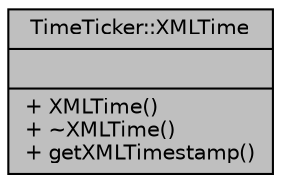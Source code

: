 digraph "TimeTicker::XMLTime"
{
 // INTERACTIVE_SVG=YES
 // LATEX_PDF_SIZE
  edge [fontname="Helvetica",fontsize="10",labelfontname="Helvetica",labelfontsize="10"];
  node [fontname="Helvetica",fontsize="10",shape=record];
  Node1 [label="{TimeTicker::XMLTime\n||+ XMLTime()\l+ ~XMLTime()\l+ getXMLTimestamp()\l}",height=0.2,width=0.4,color="black", fillcolor="grey75", style="filled", fontcolor="black",tooltip=" "];
}
